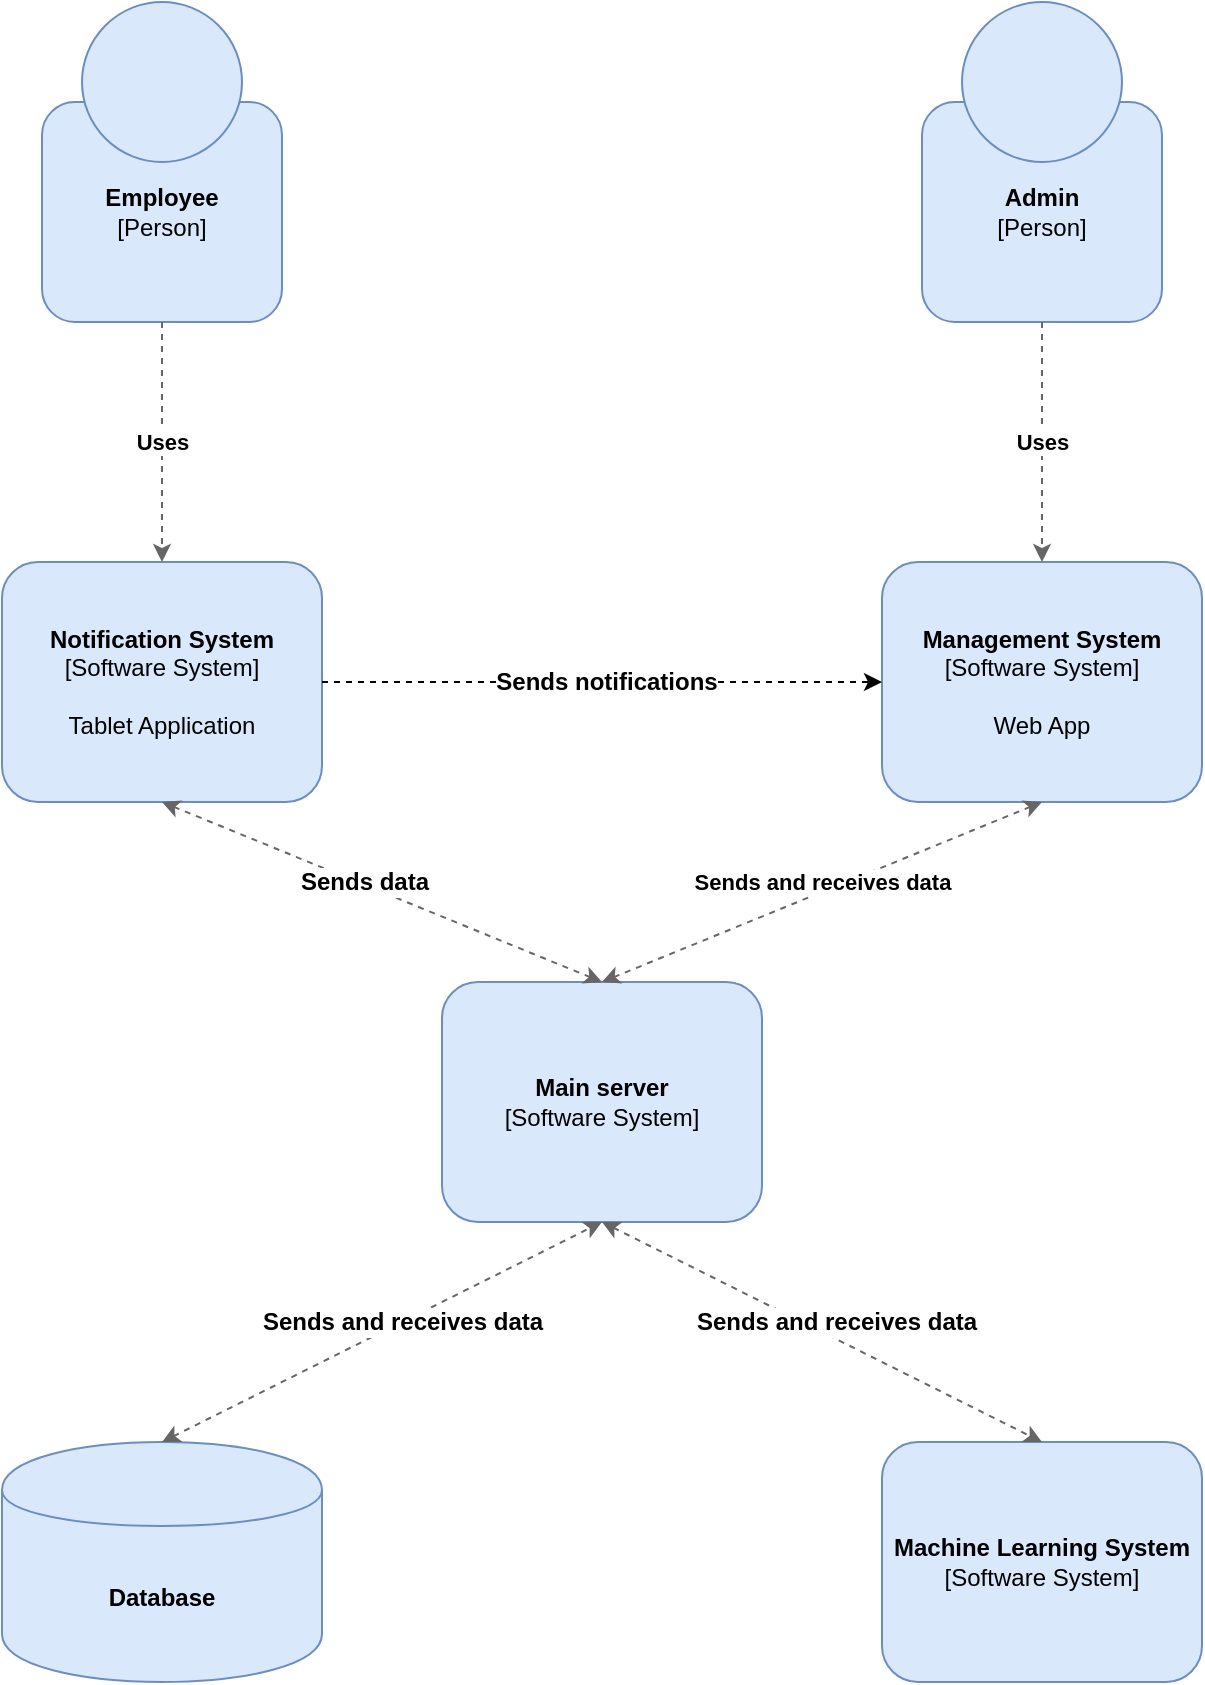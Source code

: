 <mxfile version="10.5.4" type="device"><diagram id="P7fVsBjO7ZJk5Dal0xta" name="Page-1"><mxGraphModel dx="1394" dy="725" grid="1" gridSize="10" guides="1" tooltips="1" connect="1" arrows="1" fold="1" page="1" pageScale="1" pageWidth="827" pageHeight="1169" math="0" shadow="0"><root><mxCell id="0"/><mxCell id="1" parent="0"/><mxCell id="Rbm8pp7AUaA8ZyMZ73tT-1" value="&lt;b&gt;Employee&lt;/b&gt;&lt;br&gt;[Person]&lt;br&gt;" style="rounded=1;whiteSpace=wrap;html=1;fillColor=#dae8fc;strokeColor=#6c8ebf;" parent="1" vertex="1"><mxGeometry x="120" y="130" width="120" height="110" as="geometry"/></mxCell><mxCell id="Rbm8pp7AUaA8ZyMZ73tT-2" value="" style="ellipse;whiteSpace=wrap;html=1;aspect=fixed;fillColor=#dae8fc;strokeColor=#6c8ebf;" parent="1" vertex="1"><mxGeometry x="140" y="80" width="80" height="80" as="geometry"/></mxCell><mxCell id="Rbm8pp7AUaA8ZyMZ73tT-5" value="&lt;b&gt;Admin&lt;/b&gt;&lt;br&gt;[Person]&lt;br&gt;" style="rounded=1;whiteSpace=wrap;html=1;fillColor=#dae8fc;strokeColor=#6c8ebf;" parent="1" vertex="1"><mxGeometry x="560" y="130" width="120" height="110" as="geometry"/></mxCell><mxCell id="Rbm8pp7AUaA8ZyMZ73tT-6" value="" style="ellipse;whiteSpace=wrap;html=1;aspect=fixed;fillColor=#dae8fc;strokeColor=#6c8ebf;" parent="1" vertex="1"><mxGeometry x="580" y="80" width="80" height="80" as="geometry"/></mxCell><mxCell id="Rbm8pp7AUaA8ZyMZ73tT-7" value="&lt;b&gt;Notification System&lt;br&gt;&lt;/b&gt;[Software System]&lt;br&gt;&lt;br&gt;Tablet Application&lt;br&gt;" style="rounded=1;whiteSpace=wrap;html=1;fillColor=#dae8fc;strokeColor=#6c8ebf;" parent="1" vertex="1"><mxGeometry x="100" y="360" width="160" height="120" as="geometry"/></mxCell><mxCell id="Rbm8pp7AUaA8ZyMZ73tT-8" value="&lt;b&gt;Management System&lt;/b&gt;&lt;br&gt;[Software System]&lt;br&gt;&lt;br&gt;Web App&lt;br&gt;" style="rounded=1;whiteSpace=wrap;html=1;fillColor=#dae8fc;strokeColor=#6c8ebf;" parent="1" vertex="1"><mxGeometry x="540" y="360" width="160" height="120" as="geometry"/></mxCell><mxCell id="Rbm8pp7AUaA8ZyMZ73tT-9" value="&lt;b&gt;Main server&lt;/b&gt;&lt;br&gt;[Software System]&lt;br&gt;" style="rounded=1;whiteSpace=wrap;html=1;fillColor=#dae8fc;strokeColor=#6c8ebf;" parent="1" vertex="1"><mxGeometry x="320" y="570" width="160" height="120" as="geometry"/></mxCell><mxCell id="Rbm8pp7AUaA8ZyMZ73tT-10" value="&lt;b&gt;Database&lt;/b&gt;&lt;br&gt;" style="shape=cylinder;whiteSpace=wrap;html=1;boundedLbl=1;backgroundOutline=1;fillColor=#dae8fc;strokeColor=#6c8ebf;" parent="1" vertex="1"><mxGeometry x="100" y="800" width="160" height="120" as="geometry"/></mxCell><mxCell id="Rbm8pp7AUaA8ZyMZ73tT-11" value="&lt;b&gt;Machine Learning System&lt;/b&gt;&lt;br&gt;[Software System]&lt;br&gt;" style="rounded=1;whiteSpace=wrap;html=1;fillColor=#dae8fc;strokeColor=#6c8ebf;" parent="1" vertex="1"><mxGeometry x="540" y="800" width="160" height="120" as="geometry"/></mxCell><mxCell id="Rbm8pp7AUaA8ZyMZ73tT-20" value="" style="endArrow=classic;startArrow=classic;html=1;entryX=0.5;entryY=1;entryDx=0;entryDy=0;exitX=0.5;exitY=0;exitDx=0;exitDy=0;dashed=1;fillColor=#f5f5f5;strokeColor=#666666;" parent="1" source="Rbm8pp7AUaA8ZyMZ73tT-10" target="Rbm8pp7AUaA8ZyMZ73tT-9" edge="1"><mxGeometry width="50" height="50" relative="1" as="geometry"><mxPoint x="155" y="760" as="sourcePoint"/><mxPoint x="205" y="710" as="targetPoint"/></mxGeometry></mxCell><mxCell id="Rbm8pp7AUaA8ZyMZ73tT-21" value="" style="endArrow=classic;startArrow=classic;html=1;entryX=0.5;entryY=0;entryDx=0;entryDy=0;dashed=1;exitX=0.5;exitY=1;exitDx=0;exitDy=0;fillColor=#f5f5f5;strokeColor=#666666;" parent="1" source="Rbm8pp7AUaA8ZyMZ73tT-9" target="Rbm8pp7AUaA8ZyMZ73tT-11" edge="1"><mxGeometry width="50" height="50" relative="1" as="geometry"><mxPoint x="400" y="640" as="sourcePoint"/><mxPoint x="530" y="720" as="targetPoint"/></mxGeometry></mxCell><mxCell id="Rbm8pp7AUaA8ZyMZ73tT-27" value="&lt;span&gt;&lt;b&gt;Sends and receives data&lt;/b&gt;&lt;/span&gt;" style="text;html=1;resizable=0;points=[];align=center;verticalAlign=middle;labelBackgroundColor=#ffffff;" parent="Rbm8pp7AUaA8ZyMZ73tT-21" vertex="1" connectable="0"><mxGeometry x="-0.122" y="-2" relative="1" as="geometry"><mxPoint x="21.5" as="offset"/></mxGeometry></mxCell><mxCell id="Rbm8pp7AUaA8ZyMZ73tT-22" value="" style="endArrow=classic;startArrow=classic;html=1;dashed=1;exitX=0.5;exitY=1;exitDx=0;exitDy=0;entryX=0.5;entryY=0;entryDx=0;entryDy=0;fillColor=#f5f5f5;strokeColor=#666666;" parent="1" source="Rbm8pp7AUaA8ZyMZ73tT-7" target="Rbm8pp7AUaA8ZyMZ73tT-9" edge="1"><mxGeometry width="50" height="50" relative="1" as="geometry"><mxPoint x="170" y="620" as="sourcePoint"/><mxPoint x="220" y="570" as="targetPoint"/></mxGeometry></mxCell><mxCell id="Rbm8pp7AUaA8ZyMZ73tT-26" value="&lt;b&gt;Sends data&lt;/b&gt;" style="text;html=1;resizable=0;points=[];align=center;verticalAlign=middle;labelBackgroundColor=#ffffff;" parent="Rbm8pp7AUaA8ZyMZ73tT-22" vertex="1" connectable="0"><mxGeometry x="-0.087" y="-1" relative="1" as="geometry"><mxPoint x="0.5" y="-2" as="offset"/></mxGeometry></mxCell><mxCell id="Rbm8pp7AUaA8ZyMZ73tT-23" value="&lt;b&gt;Sends and receives data&lt;/b&gt;" style="endArrow=classic;startArrow=classic;html=1;entryX=0.5;entryY=1;entryDx=0;entryDy=0;exitX=0.5;exitY=0;exitDx=0;exitDy=0;dashed=1;fillColor=#f5f5f5;strokeColor=#666666;" parent="1" source="Rbm8pp7AUaA8ZyMZ73tT-9" target="Rbm8pp7AUaA8ZyMZ73tT-8" edge="1"><mxGeometry x="0.018" y="5" width="50" height="50" relative="1" as="geometry"><mxPoint x="200" y="780" as="sourcePoint"/><mxPoint x="420" y="660" as="targetPoint"/><mxPoint as="offset"/></mxGeometry></mxCell><mxCell id="Rbm8pp7AUaA8ZyMZ73tT-24" value="&lt;b&gt;Uses&lt;/b&gt;" style="endArrow=classic;html=1;dashed=1;exitX=0.5;exitY=1;exitDx=0;exitDy=0;entryX=0.5;entryY=0;entryDx=0;entryDy=0;fillColor=#f5f5f5;strokeColor=#666666;" parent="1" source="Rbm8pp7AUaA8ZyMZ73tT-1" target="Rbm8pp7AUaA8ZyMZ73tT-7" edge="1"><mxGeometry width="50" height="50" relative="1" as="geometry"><mxPoint x="270" y="330" as="sourcePoint"/><mxPoint x="320" y="280" as="targetPoint"/></mxGeometry></mxCell><mxCell id="Rbm8pp7AUaA8ZyMZ73tT-25" value="&lt;b&gt;Uses&lt;/b&gt;" style="endArrow=classic;html=1;dashed=1;exitX=0.5;exitY=1;exitDx=0;exitDy=0;entryX=0.5;entryY=0;entryDx=0;entryDy=0;fillColor=#f5f5f5;strokeColor=#666666;" parent="1" source="Rbm8pp7AUaA8ZyMZ73tT-5" target="Rbm8pp7AUaA8ZyMZ73tT-8" edge="1"><mxGeometry width="50" height="50" relative="1" as="geometry"><mxPoint x="430" y="240" as="sourcePoint"/><mxPoint x="430" y="360" as="targetPoint"/></mxGeometry></mxCell><mxCell id="Rbm8pp7AUaA8ZyMZ73tT-33" value="&lt;span&gt;&lt;b&gt;Sends and receives data&lt;/b&gt;&lt;/span&gt;" style="text;html=1;resizable=0;points=[];align=center;verticalAlign=middle;labelBackgroundColor=#ffffff;" parent="1" vertex="1" connectable="0"><mxGeometry x="299.812" y="740.201" as="geometry"><mxPoint as="offset"/></mxGeometry></mxCell><mxCell id="Rbm8pp7AUaA8ZyMZ73tT-34" value="" style="endArrow=classic;html=1;dashed=1;entryX=0;entryY=0.5;entryDx=0;entryDy=0;exitX=1;exitY=0.5;exitDx=0;exitDy=0;" parent="1" source="Rbm8pp7AUaA8ZyMZ73tT-7" target="Rbm8pp7AUaA8ZyMZ73tT-8" edge="1"><mxGeometry width="50" height="50" relative="1" as="geometry"><mxPoint x="300" y="400" as="sourcePoint"/><mxPoint x="350" y="350" as="targetPoint"/></mxGeometry></mxCell><mxCell id="Rbm8pp7AUaA8ZyMZ73tT-37" value="&lt;b&gt;Sends notifications&lt;/b&gt;" style="text;html=1;resizable=0;points=[];align=center;verticalAlign=middle;labelBackgroundColor=#ffffff;" parent="Rbm8pp7AUaA8ZyMZ73tT-34" vertex="1" connectable="0"><mxGeometry x="-0.075" y="-1" relative="1" as="geometry"><mxPoint x="12" y="-1" as="offset"/></mxGeometry></mxCell></root></mxGraphModel></diagram></mxfile>